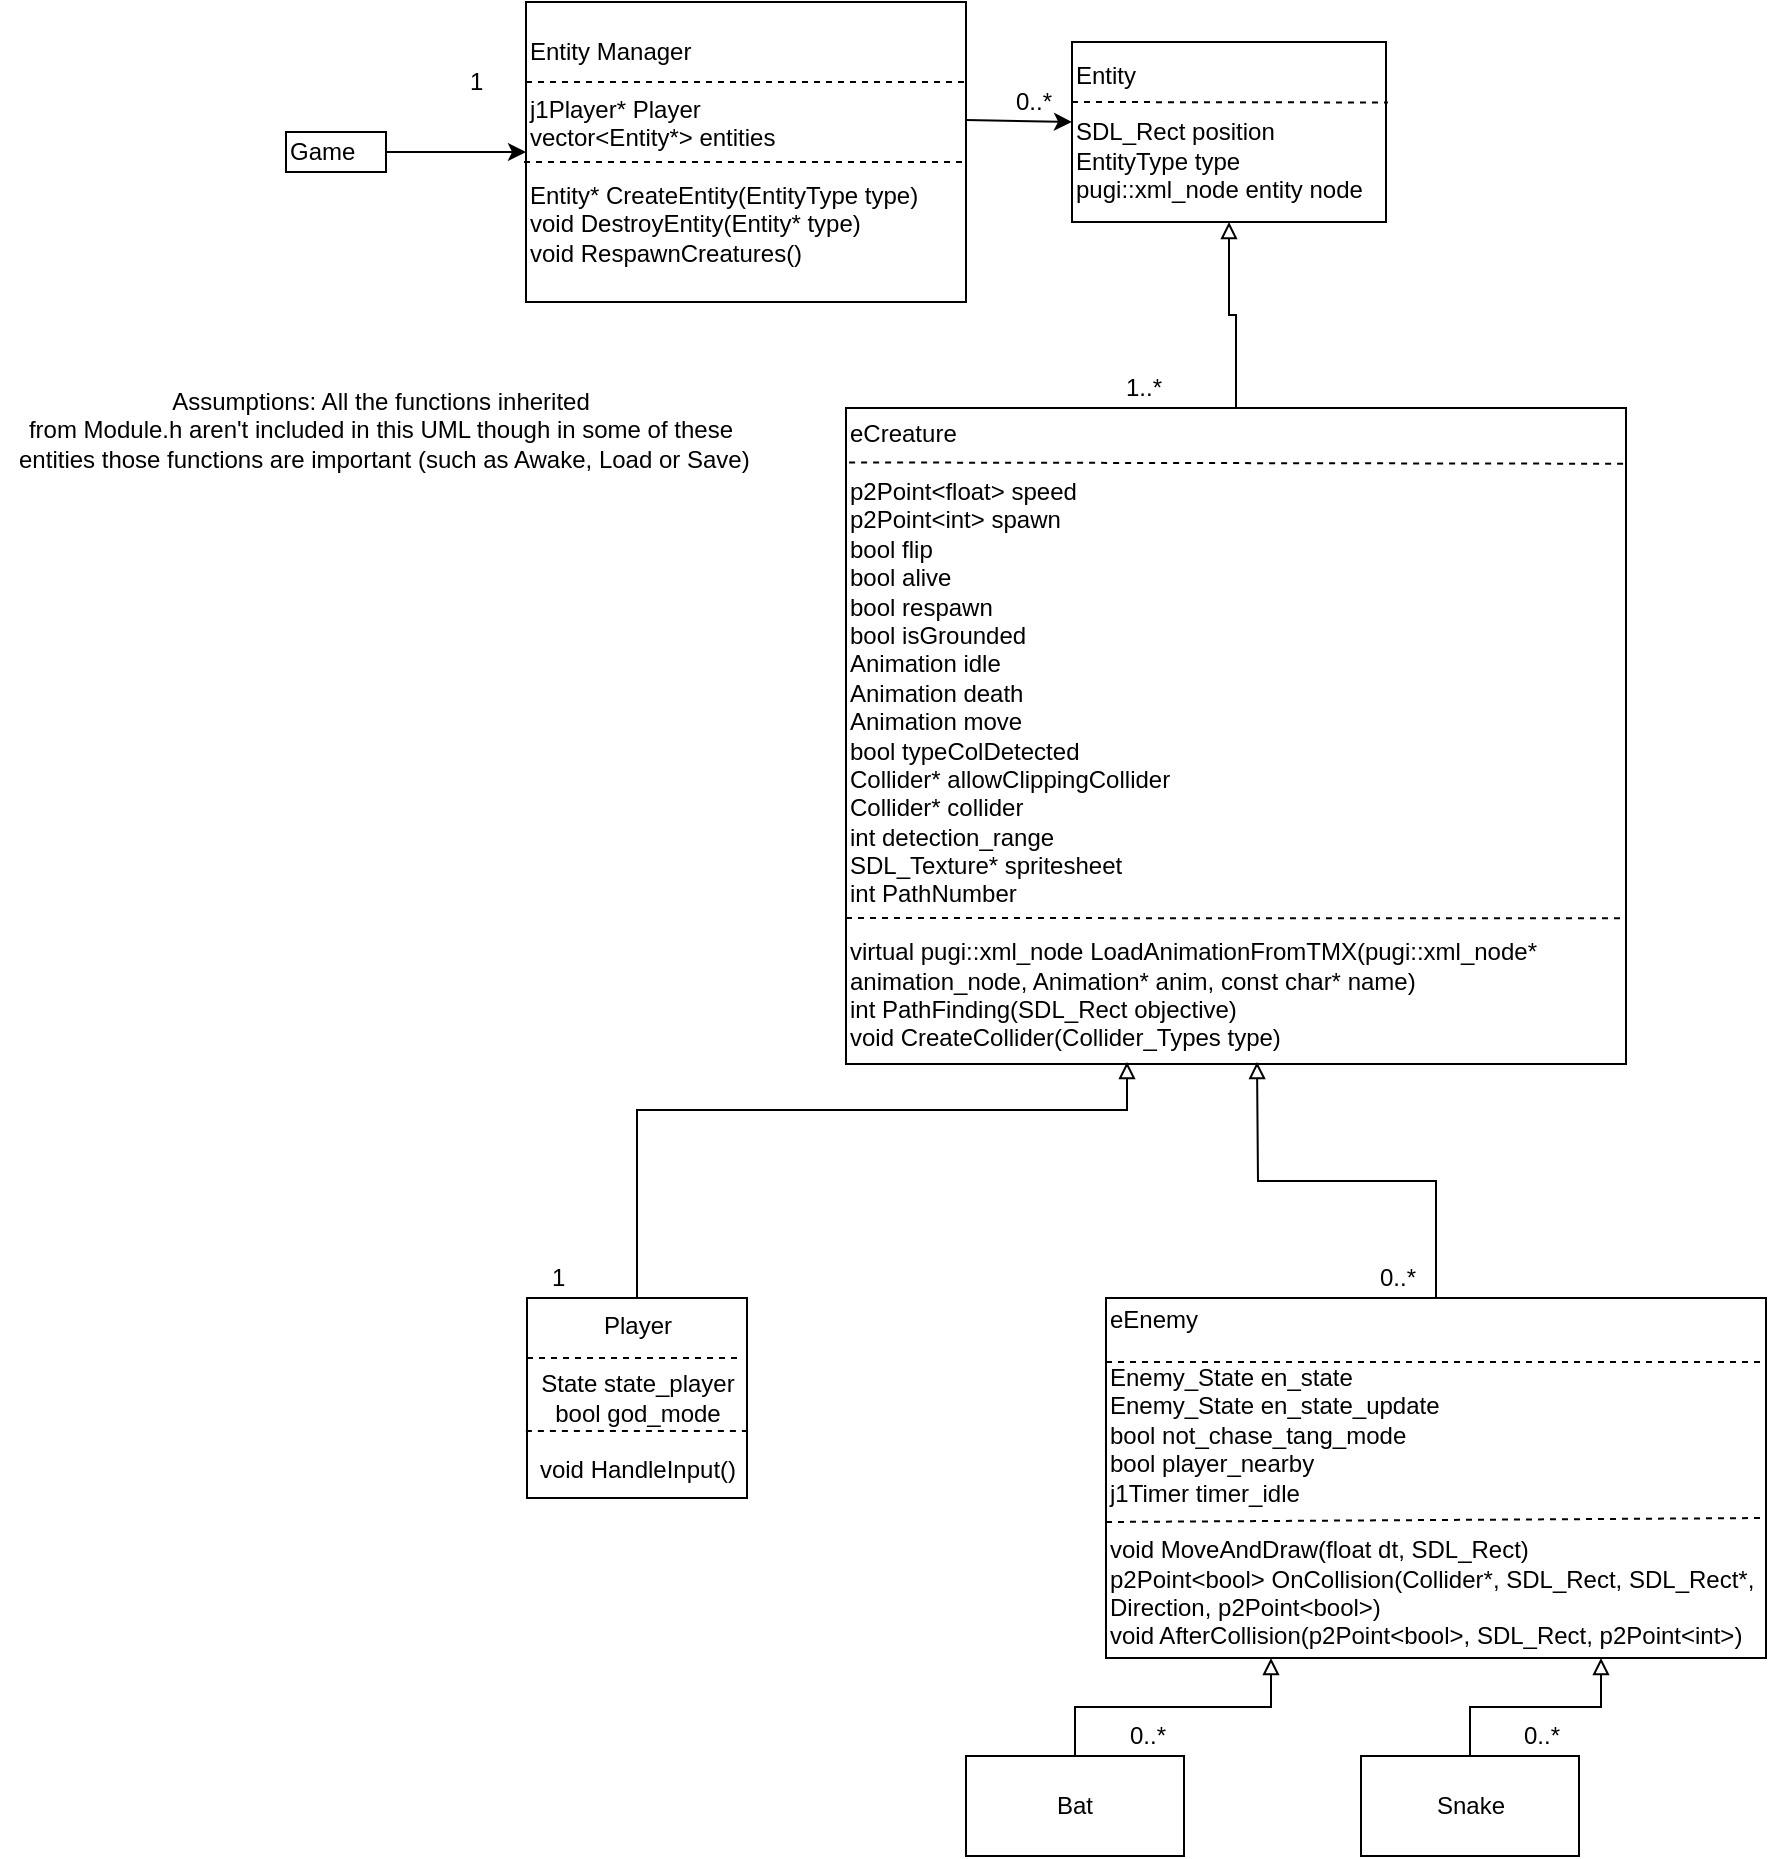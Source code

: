<mxfile version="12.3.3" type="github" pages="1"><diagram id="Q4BVLEkefpBPUtq2dfvK" name="Page-1"><mxGraphModel dx="1865" dy="580" grid="1" gridSize="10" guides="1" tooltips="1" connect="1" arrows="1" fold="1" page="1" pageScale="1" pageWidth="827" pageHeight="1169" math="0" shadow="0"><root><mxCell id="0"/><mxCell id="1" parent="0"/><mxCell id="01oFwuhAPN7LVYpKlxS--1" value="Game" style="rounded=0;whiteSpace=wrap;html=1;align=left;" vertex="1" parent="1"><mxGeometry x="40" y="105" width="50" height="20" as="geometry"/></mxCell><mxCell id="01oFwuhAPN7LVYpKlxS--2" value="Entity Manager&lt;br&gt;&lt;br&gt;j1Player* Player&lt;br&gt;vector&amp;lt;Entity*&amp;gt; entities&lt;br&gt;&lt;br&gt;Entity* CreateEntity(EntityType type)&lt;br&gt;void DestroyEntity(Entity* type)&lt;br&gt;void RespawnCreatures()" style="rounded=0;whiteSpace=wrap;html=1;align=left;" vertex="1" parent="1"><mxGeometry x="160" y="40" width="220" height="150" as="geometry"/></mxCell><mxCell id="01oFwuhAPN7LVYpKlxS--3" value="" style="endArrow=none;dashed=1;html=1;" edge="1" parent="1"><mxGeometry width="50" height="50" relative="1" as="geometry"><mxPoint x="160" y="80" as="sourcePoint"/><mxPoint x="380" y="80" as="targetPoint"/></mxGeometry></mxCell><mxCell id="01oFwuhAPN7LVYpKlxS--4" value="" style="endArrow=none;dashed=1;html=1;" edge="1" parent="1"><mxGeometry width="50" height="50" relative="1" as="geometry"><mxPoint x="159" y="120" as="sourcePoint"/><mxPoint x="381" y="120" as="targetPoint"/><Array as="points"><mxPoint x="270" y="120"/></Array></mxGeometry></mxCell><mxCell id="01oFwuhAPN7LVYpKlxS--5" value="" style="endArrow=classic;html=1;entryX=0;entryY=0.5;entryDx=0;entryDy=0;exitX=1;exitY=0.5;exitDx=0;exitDy=0;" edge="1" parent="1" source="01oFwuhAPN7LVYpKlxS--1" target="01oFwuhAPN7LVYpKlxS--2"><mxGeometry width="50" height="50" relative="1" as="geometry"><mxPoint x="40" y="210" as="sourcePoint"/><mxPoint x="90" y="160" as="targetPoint"/></mxGeometry></mxCell><mxCell id="01oFwuhAPN7LVYpKlxS--6" value="1" style="text;html=1;resizable=0;points=[];autosize=1;align=left;verticalAlign=top;spacingTop=-4;" vertex="1" parent="1"><mxGeometry x="130" y="70" width="20" height="20" as="geometry"/></mxCell><mxCell id="01oFwuhAPN7LVYpKlxS--7" value="Entity&lt;br&gt;&lt;br&gt;SDL_Rect position&lt;br&gt;EntityType type&lt;br&gt;pugi::xml_node entity node" style="rounded=0;whiteSpace=wrap;html=1;align=left;" vertex="1" parent="1"><mxGeometry x="433" y="60" width="157" height="90" as="geometry"/></mxCell><mxCell id="01oFwuhAPN7LVYpKlxS--8" value="" style="endArrow=classic;html=1;exitX=1;exitY=0.5;exitDx=0;exitDy=0;" edge="1" parent="1"><mxGeometry width="50" height="50" relative="1" as="geometry"><mxPoint x="380" y="99" as="sourcePoint"/><mxPoint x="433" y="100" as="targetPoint"/></mxGeometry></mxCell><mxCell id="01oFwuhAPN7LVYpKlxS--9" value="0..*&lt;br&gt;" style="text;html=1;resizable=0;points=[];autosize=1;align=left;verticalAlign=top;spacingTop=-4;" vertex="1" parent="1"><mxGeometry x="403" y="80" width="30" height="20" as="geometry"/></mxCell><mxCell id="01oFwuhAPN7LVYpKlxS--10" value="" style="endArrow=none;dashed=1;html=1;entryX=1.006;entryY=0.336;entryDx=0;entryDy=0;entryPerimeter=0;" edge="1" parent="1" target="01oFwuhAPN7LVYpKlxS--7"><mxGeometry width="50" height="50" relative="1" as="geometry"><mxPoint x="433" y="90" as="sourcePoint"/><mxPoint x="550" y="90" as="targetPoint"/></mxGeometry></mxCell><mxCell id="01oFwuhAPN7LVYpKlxS--41" value="" style="edgeStyle=orthogonalEdgeStyle;rounded=0;orthogonalLoop=1;jettySize=auto;html=1;endArrow=block;endFill=0;" edge="1" parent="1" source="01oFwuhAPN7LVYpKlxS--12" target="01oFwuhAPN7LVYpKlxS--7"><mxGeometry relative="1" as="geometry"/></mxCell><mxCell id="01oFwuhAPN7LVYpKlxS--12" value="eCreature&lt;br&gt;&lt;br&gt;&lt;div&gt;p2Point&amp;lt;float&amp;gt; speed&lt;/div&gt;&lt;div&gt;p2Point&amp;lt;int&amp;gt; spawn&lt;/div&gt;&lt;div&gt;bool flip&lt;/div&gt;&lt;div&gt;bool alive&lt;/div&gt;&lt;div&gt;bool respawn&lt;/div&gt;&lt;div&gt;bool isGrounded&lt;/div&gt;&lt;div&gt;&lt;span&gt;Animation idle&lt;/span&gt;&lt;br&gt;&lt;/div&gt;&lt;div&gt;Animation death&lt;/div&gt;&lt;div&gt;Animation move&lt;/div&gt;&lt;div&gt;&lt;span&gt;bool typeColDetected&lt;/span&gt;&lt;/div&gt;&lt;div&gt;Collider* allowClippingCollider&lt;/div&gt;&lt;div&gt;&lt;span&gt;Collider* collider&lt;/span&gt;&lt;/div&gt;&lt;div&gt;&lt;span&gt;int detection_range&lt;/span&gt;&lt;/div&gt;&lt;div&gt;&lt;span&gt;SDL_Texture* spritesheet&lt;/span&gt;&lt;/div&gt;&lt;div&gt;&lt;span&gt;int PathNumber&lt;/span&gt;&lt;/div&gt;&lt;br&gt;&lt;div&gt;virtual pugi::xml_node LoadAnimationFromTMX(pugi::xml_node* animation_node, Animation* anim, const char* name)&lt;/div&gt;&lt;div&gt;&lt;div&gt;int PathFinding(SDL_Rect objective)&lt;/div&gt;&lt;div&gt;void CreateCollider(Collider_Types type)&lt;/div&gt;&lt;/div&gt;&lt;div&gt;&lt;/div&gt;" style="rounded=0;whiteSpace=wrap;html=1;align=left;" vertex="1" parent="1"><mxGeometry x="320" y="243" width="390" height="328" as="geometry"/></mxCell><mxCell id="01oFwuhAPN7LVYpKlxS--13" value="" style="endArrow=none;dashed=1;html=1;entryX=1.003;entryY=0.085;entryDx=0;entryDy=0;entryPerimeter=0;exitX=0.004;exitY=0.083;exitDx=0;exitDy=0;exitPerimeter=0;" edge="1" parent="1" source="01oFwuhAPN7LVYpKlxS--12" target="01oFwuhAPN7LVYpKlxS--12"><mxGeometry width="50" height="50" relative="1" as="geometry"><mxPoint x="360" y="270" as="sourcePoint"/><mxPoint x="477" y="270" as="targetPoint"/></mxGeometry></mxCell><mxCell id="01oFwuhAPN7LVYpKlxS--14" value="" style="endArrow=none;dashed=1;html=1;entryX=1.001;entryY=0.778;entryDx=0;entryDy=0;entryPerimeter=0;" edge="1" parent="1" target="01oFwuhAPN7LVYpKlxS--12"><mxGeometry width="50" height="50" relative="1" as="geometry"><mxPoint x="320" y="498" as="sourcePoint"/><mxPoint x="481" y="490" as="targetPoint"/></mxGeometry></mxCell><mxCell id="01oFwuhAPN7LVYpKlxS--50" style="edgeStyle=orthogonalEdgeStyle;rounded=0;orthogonalLoop=1;jettySize=auto;html=1;exitX=0.5;exitY=0;exitDx=0;exitDy=0;entryX=0.25;entryY=1;entryDx=0;entryDy=0;endArrow=block;endFill=0;" edge="1" parent="1" source="01oFwuhAPN7LVYpKlxS--16"><mxGeometry relative="1" as="geometry"><mxPoint x="460.5" y="570" as="targetPoint"/><Array as="points"><mxPoint x="215.5" y="594"/><mxPoint x="460.5" y="594"/></Array></mxGeometry></mxCell><mxCell id="01oFwuhAPN7LVYpKlxS--16" value="Player&lt;br&gt;&lt;br&gt;State state_player&lt;br&gt;bool god_mode&lt;br&gt;&lt;br&gt;void HandleInput()" style="rounded=0;whiteSpace=wrap;html=1;" vertex="1" parent="1"><mxGeometry x="160.5" y="688" width="110" height="100" as="geometry"/></mxCell><mxCell id="01oFwuhAPN7LVYpKlxS--17" value="" style="endArrow=none;dashed=1;html=1;" edge="1" parent="1"><mxGeometry width="50" height="50" relative="1" as="geometry"><mxPoint x="160.5" y="718" as="sourcePoint"/><mxPoint x="267.5" y="718" as="targetPoint"/></mxGeometry></mxCell><mxCell id="01oFwuhAPN7LVYpKlxS--18" value="" style="endArrow=none;dashed=1;html=1;exitX=-0.005;exitY=0.665;exitDx=0;exitDy=0;exitPerimeter=0;entryX=1.002;entryY=0.665;entryDx=0;entryDy=0;entryPerimeter=0;" edge="1" parent="1" source="01oFwuhAPN7LVYpKlxS--16" target="01oFwuhAPN7LVYpKlxS--16"><mxGeometry width="50" height="50" relative="1" as="geometry"><mxPoint x="150.5" y="749.4" as="sourcePoint"/><mxPoint x="227.5" y="888" as="targetPoint"/></mxGeometry></mxCell><mxCell id="01oFwuhAPN7LVYpKlxS--24" value="1..*" style="text;html=1;resizable=0;points=[];autosize=1;align=left;verticalAlign=top;spacingTop=-4;" vertex="1" parent="1"><mxGeometry x="457.5" y="222.5" width="30" height="20" as="geometry"/></mxCell><mxCell id="01oFwuhAPN7LVYpKlxS--25" value="1" style="text;html=1;resizable=0;points=[];autosize=1;align=left;verticalAlign=top;spacingTop=-4;" vertex="1" parent="1"><mxGeometry x="170.5" y="668" width="20" height="20" as="geometry"/></mxCell><mxCell id="01oFwuhAPN7LVYpKlxS--34" style="edgeStyle=orthogonalEdgeStyle;rounded=0;orthogonalLoop=1;jettySize=auto;html=1;exitX=0.5;exitY=0;exitDx=0;exitDy=0;entryX=0.25;entryY=1;entryDx=0;entryDy=0;shadow=0;endArrow=block;endFill=0;" edge="1" parent="1" source="01oFwuhAPN7LVYpKlxS--35" target="01oFwuhAPN7LVYpKlxS--42"><mxGeometry relative="1" as="geometry"><mxPoint x="476.5" y="852" as="targetPoint"/></mxGeometry></mxCell><mxCell id="01oFwuhAPN7LVYpKlxS--35" value="Bat" style="rounded=0;whiteSpace=wrap;html=1;" vertex="1" parent="1"><mxGeometry x="380" y="917" width="109" height="50" as="geometry"/></mxCell><mxCell id="01oFwuhAPN7LVYpKlxS--36" style="edgeStyle=orthogonalEdgeStyle;rounded=0;orthogonalLoop=1;jettySize=auto;html=1;exitX=0.5;exitY=0;exitDx=0;exitDy=0;entryX=0.75;entryY=1;entryDx=0;entryDy=0;shadow=0;endArrow=block;endFill=0;" edge="1" parent="1" source="01oFwuhAPN7LVYpKlxS--37" target="01oFwuhAPN7LVYpKlxS--42"><mxGeometry relative="1" as="geometry"><mxPoint x="674.5" y="852" as="targetPoint"/></mxGeometry></mxCell><mxCell id="01oFwuhAPN7LVYpKlxS--37" value="Snake" style="rounded=0;whiteSpace=wrap;html=1;" vertex="1" parent="1"><mxGeometry x="577.5" y="917" width="109" height="50" as="geometry"/></mxCell><mxCell id="01oFwuhAPN7LVYpKlxS--38" value="0..*&lt;br&gt;" style="text;html=1;resizable=0;points=[];autosize=1;align=left;verticalAlign=top;spacingTop=-4;" vertex="1" parent="1"><mxGeometry x="656.5" y="897" width="30" height="20" as="geometry"/></mxCell><mxCell id="01oFwuhAPN7LVYpKlxS--39" value="0..*&lt;br&gt;" style="text;html=1;resizable=0;points=[];autosize=1;align=left;verticalAlign=top;spacingTop=-4;" vertex="1" parent="1"><mxGeometry x="459.5" y="897" width="30" height="20" as="geometry"/></mxCell><mxCell id="01oFwuhAPN7LVYpKlxS--49" value="" style="edgeStyle=orthogonalEdgeStyle;rounded=0;orthogonalLoop=1;jettySize=auto;html=1;endArrow=block;endFill=0;entryX=0.75;entryY=1;entryDx=0;entryDy=0;" edge="1" parent="1" source="01oFwuhAPN7LVYpKlxS--42"><mxGeometry relative="1" as="geometry"><mxPoint x="525.5" y="570" as="targetPoint"/></mxGeometry></mxCell><mxCell id="01oFwuhAPN7LVYpKlxS--42" value="eEnemy&lt;br&gt;&lt;br&gt;&lt;div&gt;Enemy_State en_state&lt;/div&gt;&lt;div&gt;Enemy_State en_state_update&lt;/div&gt;&lt;div&gt;bool not_chase_tang_mode&lt;/div&gt;&lt;div&gt;bool player_nearby&lt;/div&gt;&lt;span&gt;j1Timer timer_idle&lt;br&gt;&lt;/span&gt;&lt;br&gt;&lt;div&gt;void MoveAndDraw(float dt, SDL_Rect)&lt;/div&gt;&lt;div&gt;p2Point&amp;lt;bool&amp;gt; OnCollision(Collider*, SDL_Rect, SDL_Rect*, Direction, p2Point&amp;lt;bool&amp;gt;)&lt;/div&gt;&lt;div&gt;void AfterCollision(p2Point&amp;lt;bool&amp;gt;, SDL_Rect, p2Point&amp;lt;int&amp;gt;)&lt;/div&gt;" style="rounded=0;whiteSpace=wrap;html=1;align=left;" vertex="1" parent="1"><mxGeometry x="450" y="688" width="330" height="180" as="geometry"/></mxCell><mxCell id="01oFwuhAPN7LVYpKlxS--43" value="" style="endArrow=none;dashed=1;html=1;entryX=1;entryY=0.178;entryDx=0;entryDy=0;entryPerimeter=0;" edge="1" parent="1" target="01oFwuhAPN7LVYpKlxS--42"><mxGeometry width="50" height="50" relative="1" as="geometry"><mxPoint x="450" y="720" as="sourcePoint"/><mxPoint x="567" y="720" as="targetPoint"/></mxGeometry></mxCell><mxCell id="01oFwuhAPN7LVYpKlxS--44" value="" style="endArrow=none;dashed=1;html=1;" edge="1" parent="1"><mxGeometry width="50" height="50" relative="1" as="geometry"><mxPoint x="450" y="800" as="sourcePoint"/><mxPoint x="780" y="798" as="targetPoint"/></mxGeometry></mxCell><mxCell id="01oFwuhAPN7LVYpKlxS--45" value="0..*" style="text;html=1;resizable=0;points=[];autosize=1;align=left;verticalAlign=top;spacingTop=-4;" vertex="1" parent="1"><mxGeometry x="584.5" y="668" width="30" height="20" as="geometry"/></mxCell><mxCell id="01oFwuhAPN7LVYpKlxS--52" value="Assumptions: All the functions inherited &lt;br&gt;from Module.h aren't&amp;nbsp;included in this UML though in some of these&lt;br&gt;&amp;nbsp;entities those functions are important (such as Awake, Load or Save)" style="text;html=1;align=center;verticalAlign=middle;resizable=0;points=[];;autosize=1;" vertex="1" parent="1"><mxGeometry x="-103" y="229" width="380" height="50" as="geometry"/></mxCell></root></mxGraphModel></diagram></mxfile>